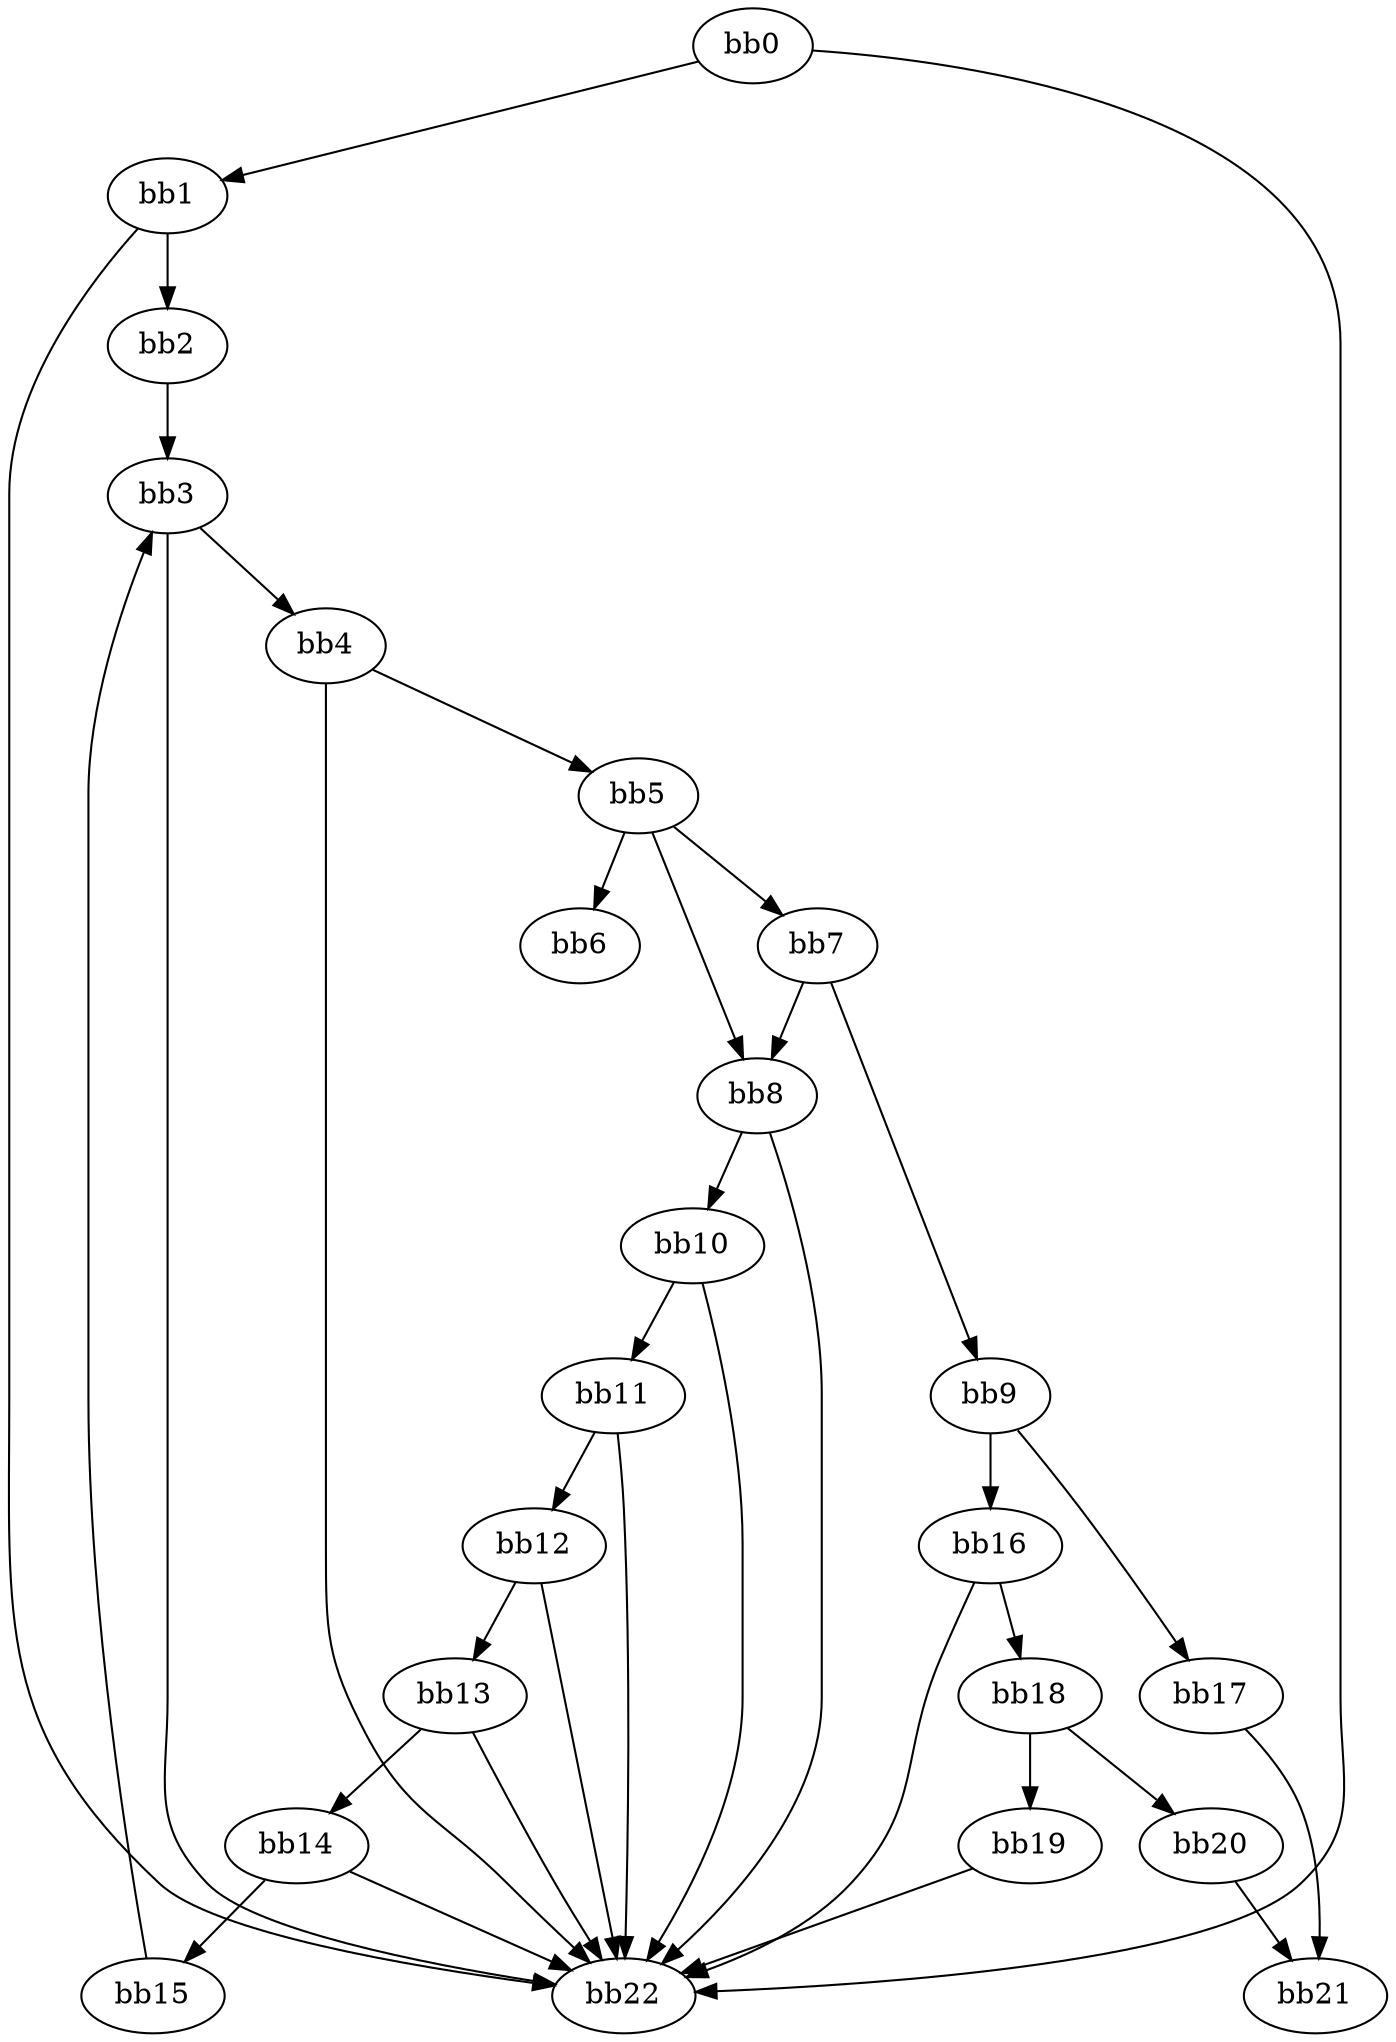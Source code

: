 digraph {
    0 [ label = "bb0\l" ]
    1 [ label = "bb1\l" ]
    2 [ label = "bb2\l" ]
    3 [ label = "bb3\l" ]
    4 [ label = "bb4\l" ]
    5 [ label = "bb5\l" ]
    6 [ label = "bb6\l" ]
    7 [ label = "bb7\l" ]
    8 [ label = "bb8\l" ]
    9 [ label = "bb9\l" ]
    10 [ label = "bb10\l" ]
    11 [ label = "bb11\l" ]
    12 [ label = "bb12\l" ]
    13 [ label = "bb13\l" ]
    14 [ label = "bb14\l" ]
    15 [ label = "bb15\l" ]
    16 [ label = "bb16\l" ]
    17 [ label = "bb17\l" ]
    18 [ label = "bb18\l" ]
    19 [ label = "bb19\l" ]
    20 [ label = "bb20\l" ]
    21 [ label = "bb21\l" ]
    22 [ label = "bb22\l" ]
    0 -> 1 [ ]
    0 -> 22 [ ]
    1 -> 2 [ ]
    1 -> 22 [ ]
    2 -> 3 [ ]
    3 -> 4 [ ]
    3 -> 22 [ ]
    4 -> 5 [ ]
    4 -> 22 [ ]
    5 -> 6 [ ]
    5 -> 7 [ ]
    5 -> 8 [ ]
    7 -> 8 [ ]
    7 -> 9 [ ]
    8 -> 10 [ ]
    8 -> 22 [ ]
    9 -> 16 [ ]
    9 -> 17 [ ]
    10 -> 11 [ ]
    10 -> 22 [ ]
    11 -> 12 [ ]
    11 -> 22 [ ]
    12 -> 13 [ ]
    12 -> 22 [ ]
    13 -> 14 [ ]
    13 -> 22 [ ]
    14 -> 15 [ ]
    14 -> 22 [ ]
    15 -> 3 [ ]
    16 -> 18 [ ]
    16 -> 22 [ ]
    17 -> 21 [ ]
    18 -> 19 [ ]
    18 -> 20 [ ]
    19 -> 22 [ ]
    20 -> 21 [ ]
}

